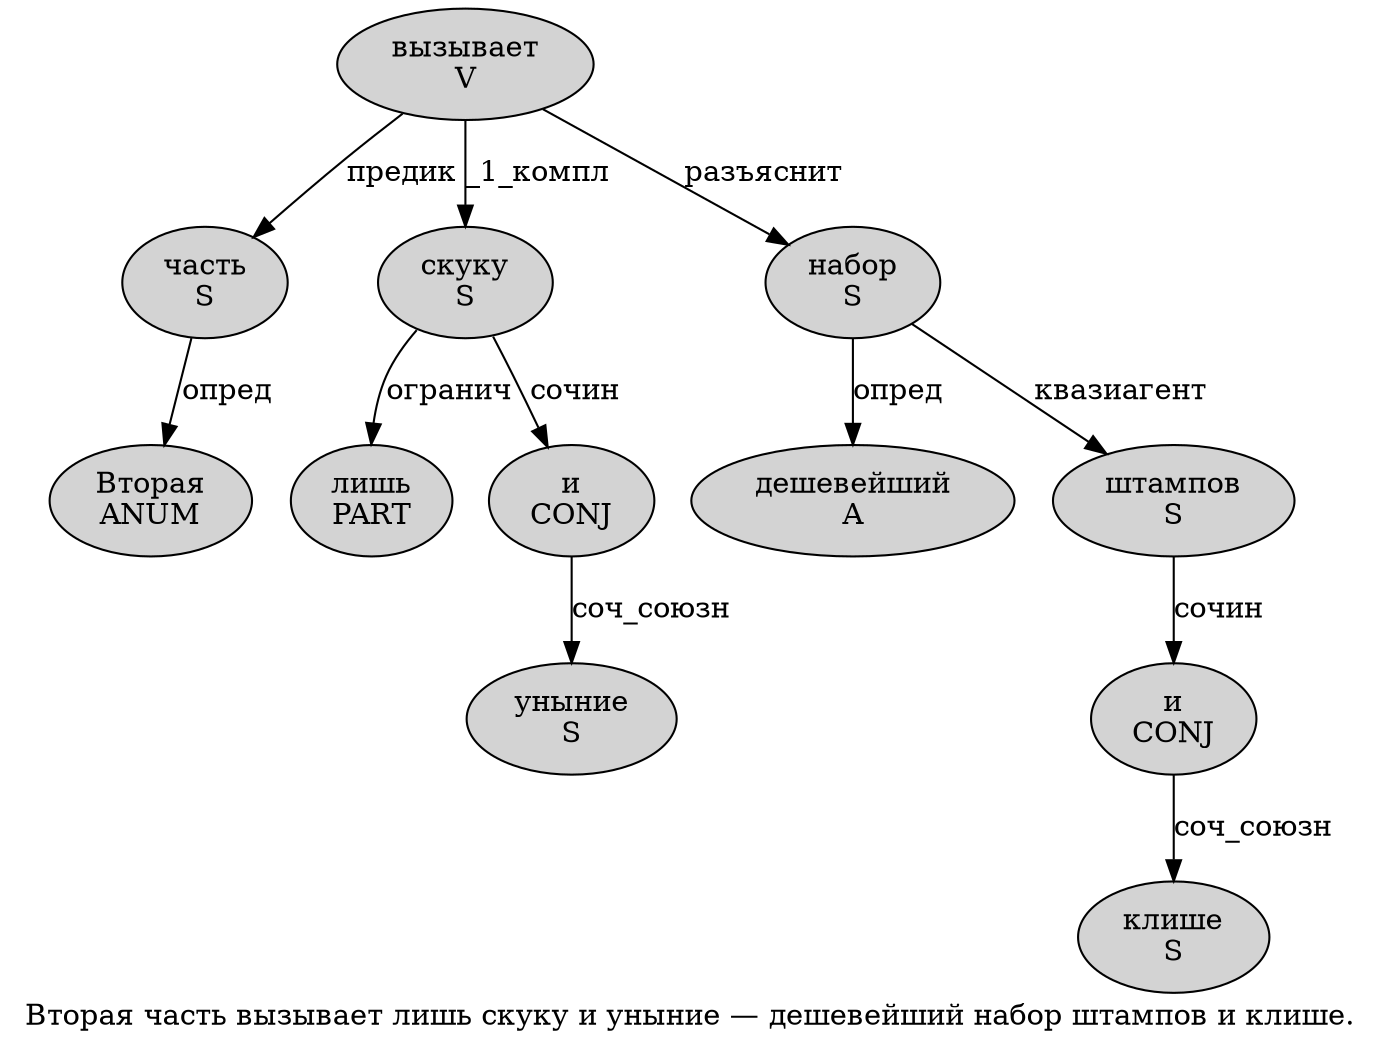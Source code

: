 digraph SENTENCE_4214 {
	graph [label="Вторая часть вызывает лишь скуку и уныние — дешевейший набор штампов и клише."]
	node [style=filled]
		0 [label="Вторая
ANUM" color="" fillcolor=lightgray penwidth=1 shape=ellipse]
		1 [label="часть
S" color="" fillcolor=lightgray penwidth=1 shape=ellipse]
		2 [label="вызывает
V" color="" fillcolor=lightgray penwidth=1 shape=ellipse]
		3 [label="лишь
PART" color="" fillcolor=lightgray penwidth=1 shape=ellipse]
		4 [label="скуку
S" color="" fillcolor=lightgray penwidth=1 shape=ellipse]
		5 [label="и
CONJ" color="" fillcolor=lightgray penwidth=1 shape=ellipse]
		6 [label="уныние
S" color="" fillcolor=lightgray penwidth=1 shape=ellipse]
		8 [label="дешевейший
A" color="" fillcolor=lightgray penwidth=1 shape=ellipse]
		9 [label="набор
S" color="" fillcolor=lightgray penwidth=1 shape=ellipse]
		10 [label="штампов
S" color="" fillcolor=lightgray penwidth=1 shape=ellipse]
		11 [label="и
CONJ" color="" fillcolor=lightgray penwidth=1 shape=ellipse]
		12 [label="клише
S" color="" fillcolor=lightgray penwidth=1 shape=ellipse]
			2 -> 1 [label="предик"]
			2 -> 4 [label="_1_компл"]
			2 -> 9 [label="разъяснит"]
			1 -> 0 [label="опред"]
			10 -> 11 [label="сочин"]
			5 -> 6 [label="соч_союзн"]
			9 -> 8 [label="опред"]
			9 -> 10 [label="квазиагент"]
			4 -> 3 [label="огранич"]
			4 -> 5 [label="сочин"]
			11 -> 12 [label="соч_союзн"]
}